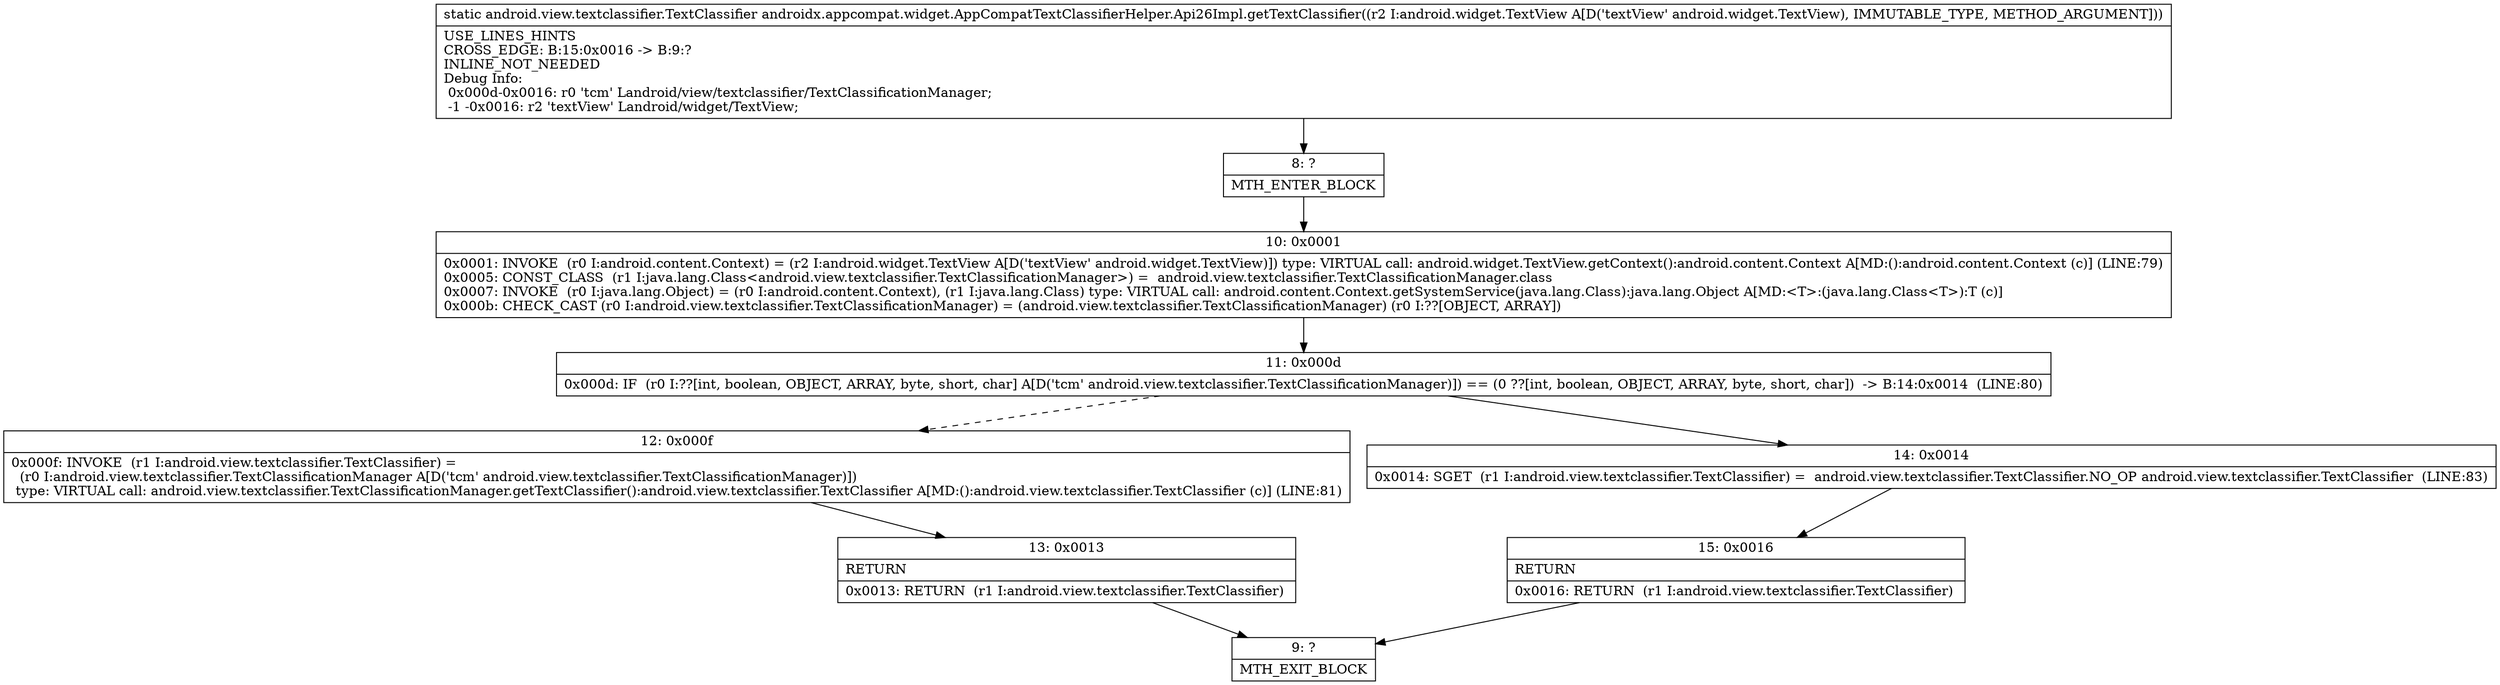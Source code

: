 digraph "CFG forandroidx.appcompat.widget.AppCompatTextClassifierHelper.Api26Impl.getTextClassifier(Landroid\/widget\/TextView;)Landroid\/view\/textclassifier\/TextClassifier;" {
Node_8 [shape=record,label="{8\:\ ?|MTH_ENTER_BLOCK\l}"];
Node_10 [shape=record,label="{10\:\ 0x0001|0x0001: INVOKE  (r0 I:android.content.Context) = (r2 I:android.widget.TextView A[D('textView' android.widget.TextView)]) type: VIRTUAL call: android.widget.TextView.getContext():android.content.Context A[MD:():android.content.Context (c)] (LINE:79)\l0x0005: CONST_CLASS  (r1 I:java.lang.Class\<android.view.textclassifier.TextClassificationManager\>) =  android.view.textclassifier.TextClassificationManager.class \l0x0007: INVOKE  (r0 I:java.lang.Object) = (r0 I:android.content.Context), (r1 I:java.lang.Class) type: VIRTUAL call: android.content.Context.getSystemService(java.lang.Class):java.lang.Object A[MD:\<T\>:(java.lang.Class\<T\>):T (c)]\l0x000b: CHECK_CAST (r0 I:android.view.textclassifier.TextClassificationManager) = (android.view.textclassifier.TextClassificationManager) (r0 I:??[OBJECT, ARRAY]) \l}"];
Node_11 [shape=record,label="{11\:\ 0x000d|0x000d: IF  (r0 I:??[int, boolean, OBJECT, ARRAY, byte, short, char] A[D('tcm' android.view.textclassifier.TextClassificationManager)]) == (0 ??[int, boolean, OBJECT, ARRAY, byte, short, char])  \-\> B:14:0x0014  (LINE:80)\l}"];
Node_12 [shape=record,label="{12\:\ 0x000f|0x000f: INVOKE  (r1 I:android.view.textclassifier.TextClassifier) = \l  (r0 I:android.view.textclassifier.TextClassificationManager A[D('tcm' android.view.textclassifier.TextClassificationManager)])\l type: VIRTUAL call: android.view.textclassifier.TextClassificationManager.getTextClassifier():android.view.textclassifier.TextClassifier A[MD:():android.view.textclassifier.TextClassifier (c)] (LINE:81)\l}"];
Node_13 [shape=record,label="{13\:\ 0x0013|RETURN\l|0x0013: RETURN  (r1 I:android.view.textclassifier.TextClassifier) \l}"];
Node_9 [shape=record,label="{9\:\ ?|MTH_EXIT_BLOCK\l}"];
Node_14 [shape=record,label="{14\:\ 0x0014|0x0014: SGET  (r1 I:android.view.textclassifier.TextClassifier) =  android.view.textclassifier.TextClassifier.NO_OP android.view.textclassifier.TextClassifier  (LINE:83)\l}"];
Node_15 [shape=record,label="{15\:\ 0x0016|RETURN\l|0x0016: RETURN  (r1 I:android.view.textclassifier.TextClassifier) \l}"];
MethodNode[shape=record,label="{static android.view.textclassifier.TextClassifier androidx.appcompat.widget.AppCompatTextClassifierHelper.Api26Impl.getTextClassifier((r2 I:android.widget.TextView A[D('textView' android.widget.TextView), IMMUTABLE_TYPE, METHOD_ARGUMENT]))  | USE_LINES_HINTS\lCROSS_EDGE: B:15:0x0016 \-\> B:9:?\lINLINE_NOT_NEEDED\lDebug Info:\l  0x000d\-0x0016: r0 'tcm' Landroid\/view\/textclassifier\/TextClassificationManager;\l  \-1 \-0x0016: r2 'textView' Landroid\/widget\/TextView;\l}"];
MethodNode -> Node_8;Node_8 -> Node_10;
Node_10 -> Node_11;
Node_11 -> Node_12[style=dashed];
Node_11 -> Node_14;
Node_12 -> Node_13;
Node_13 -> Node_9;
Node_14 -> Node_15;
Node_15 -> Node_9;
}

